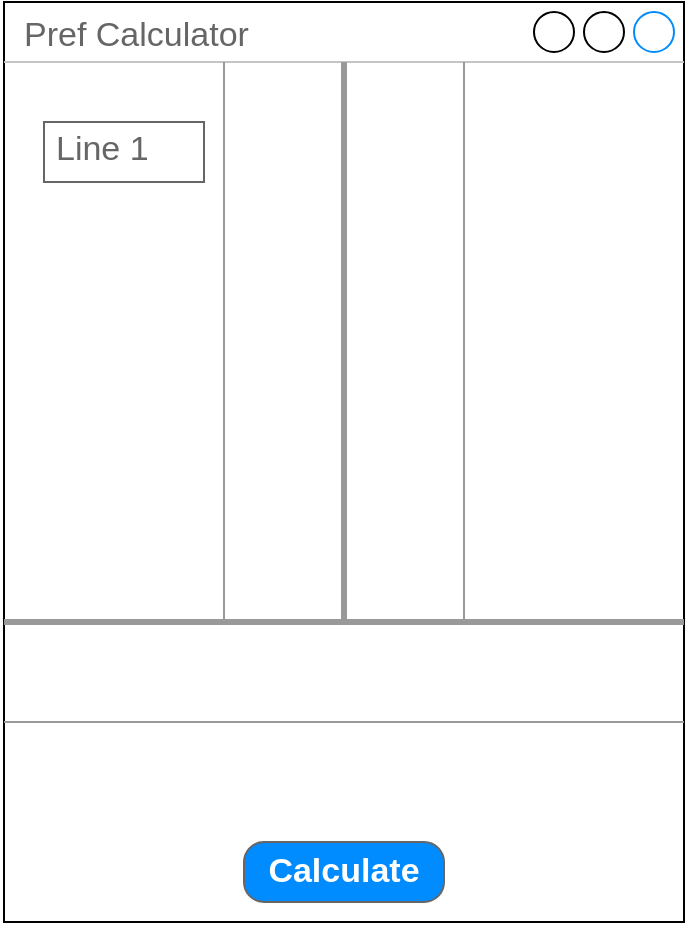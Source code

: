 <mxfile version="21.6.6" type="github">
  <diagram name="Page-1" id="DcEvQeqvasYTz4TGwMYB">
    <mxGraphModel dx="954" dy="585" grid="1" gridSize="10" guides="1" tooltips="1" connect="1" arrows="1" fold="1" page="1" pageScale="1" pageWidth="850" pageHeight="1100" math="0" shadow="0">
      <root>
        <mxCell id="0" />
        <mxCell id="1" parent="0" />
        <mxCell id="U69p0bRvu_9BenOVW2IM-1" value="Pref Calculator" style="strokeWidth=1;shadow=0;dashed=0;align=center;html=1;shape=mxgraph.mockup.containers.window;align=left;verticalAlign=top;spacingLeft=8;strokeColor2=#008cff;strokeColor3=#c4c4c4;fontColor=#666666;mainText=;fontSize=17;labelBackgroundColor=none;whiteSpace=wrap;" vertex="1" parent="1">
          <mxGeometry x="150" y="30" width="340" height="460" as="geometry" />
        </mxCell>
        <mxCell id="U69p0bRvu_9BenOVW2IM-2" value="" style="verticalLabelPosition=bottom;shadow=0;dashed=0;align=center;html=1;verticalAlign=top;strokeWidth=3;shape=mxgraph.mockup.markup.line;strokeColor=#999999;" vertex="1" parent="1">
          <mxGeometry x="150" y="330" width="340" height="20" as="geometry" />
        </mxCell>
        <mxCell id="U69p0bRvu_9BenOVW2IM-3" value="" style="verticalLabelPosition=bottom;shadow=0;dashed=0;align=center;html=1;verticalAlign=top;strokeWidth=3;shape=mxgraph.mockup.markup.line;strokeColor=#999999;direction=north;" vertex="1" parent="1">
          <mxGeometry x="310" y="60" width="20" height="280" as="geometry" />
        </mxCell>
        <mxCell id="U69p0bRvu_9BenOVW2IM-4" value="" style="verticalLabelPosition=bottom;shadow=0;dashed=0;align=center;html=1;verticalAlign=top;strokeWidth=1;shape=mxgraph.mockup.markup.line;strokeColor=#999999;direction=north;" vertex="1" parent="1">
          <mxGeometry x="370" y="60" width="20" height="280" as="geometry" />
        </mxCell>
        <mxCell id="U69p0bRvu_9BenOVW2IM-5" value="" style="verticalLabelPosition=bottom;shadow=0;dashed=0;align=center;html=1;verticalAlign=top;strokeWidth=1;shape=mxgraph.mockup.markup.line;strokeColor=#999999;direction=north;" vertex="1" parent="1">
          <mxGeometry x="250" y="60" width="20" height="280" as="geometry" />
        </mxCell>
        <mxCell id="U69p0bRvu_9BenOVW2IM-6" value="" style="verticalLabelPosition=bottom;shadow=0;dashed=0;align=center;html=1;verticalAlign=top;strokeWidth=1;shape=mxgraph.mockup.markup.line;strokeColor=#999999;" vertex="1" parent="1">
          <mxGeometry x="150" y="380" width="340" height="20" as="geometry" />
        </mxCell>
        <mxCell id="U69p0bRvu_9BenOVW2IM-7" value="Line 1" style="strokeWidth=1;shadow=0;dashed=0;align=center;html=1;shape=mxgraph.mockup.text.textBox;fontColor=#666666;align=left;fontSize=17;spacingLeft=4;spacingTop=-3;whiteSpace=wrap;strokeColor=#666666;mainText=" vertex="1" parent="1">
          <mxGeometry x="170" y="90" width="80" height="30" as="geometry" />
        </mxCell>
        <mxCell id="U69p0bRvu_9BenOVW2IM-8" value="Calculate" style="strokeWidth=1;shadow=0;dashed=0;align=center;html=1;shape=mxgraph.mockup.buttons.button;strokeColor=#666666;fontColor=#ffffff;mainText=;buttonStyle=round;fontSize=17;fontStyle=1;fillColor=#008cff;whiteSpace=wrap;" vertex="1" parent="1">
          <mxGeometry x="270" y="450" width="100" height="30" as="geometry" />
        </mxCell>
      </root>
    </mxGraphModel>
  </diagram>
</mxfile>
